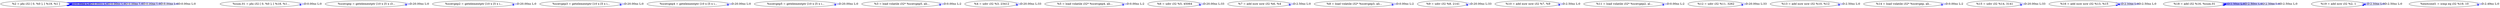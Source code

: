 digraph {
Node0x35972c0[label="  %2 = phi i32 [ 0, %0 ], [ %19, %1 ]"];
Node0x35972c0 -> Node0x35972c0[label="D:0.00ns L:0",color=blue];
Node0x35972c0 -> Node0x35972c0[label="D:0.00ns L:0",color=blue];
Node0x35972c0 -> Node0x35972c0[label="D:0.00ns L:0",color=blue];
Node0x35972c0 -> Node0x35972c0[label="D:0.00ns L:0",color=blue];
Node0x35972c0 -> Node0x35972c0[label="D:0.00ns L:0",color=blue];
Node0x35972c0 -> Node0x35972c0[label="D:0.00ns L:0",color=blue];
Node0x35972c0 -> Node0x35972c0[label="D:0.00ns L:0",color=blue];
Node0x3597400[label="  %sum.01 = phi i32 [ 0, %0 ], [ %18, %1..."];
Node0x3597400 -> Node0x3597400[label="D:0.00ns L:0",color=blue];
Node0x35974e0[label="  %scevgep = getelementptr [10 x [5 x i3..."];
Node0x35974e0 -> Node0x35974e0[label="D:20.00ns L:0",color=blue];
Node0x3597680[label="  %scevgep2 = getelementptr [10 x [5 x i..."];
Node0x3597680 -> Node0x3597680[label="D:20.00ns L:0",color=blue];
Node0x3597760[label="  %scevgep3 = getelementptr [10 x [5 x i..."];
Node0x3597760 -> Node0x3597760[label="D:20.00ns L:0",color=blue];
Node0x3597840[label="  %scevgep4 = getelementptr [10 x [5 x i..."];
Node0x3597840 -> Node0x3597840[label="D:20.00ns L:0",color=blue];
Node0x3597920[label="  %scevgep5 = getelementptr [10 x [5 x i..."];
Node0x3597920 -> Node0x3597920[label="D:20.00ns L:0",color=blue];
Node0x3598b40[label="  %3 = load volatile i32* %scevgep5, ali..."];
Node0x3598b40 -> Node0x3598b40[label="D:0.00ns L:2",color=blue];
Node0x3598c20[label="  %4 = udiv i32 %3, 23412"];
Node0x3598c20 -> Node0x3598c20[label="D:20.00ns L:33",color=blue];
Node0x3598d00[label="  %5 = load volatile i32* %scevgep4, ali..."];
Node0x3598d00 -> Node0x3598d00[label="D:0.00ns L:2",color=blue];
Node0x3598de0[label="  %6 = udiv i32 %5, 45064"];
Node0x3598de0 -> Node0x3598de0[label="D:20.00ns L:33",color=blue];
Node0x3598ec0[label="  %7 = add nuw nsw i32 %6, %4"];
Node0x3598ec0 -> Node0x3598ec0[label="D:2.50ns L:0",color=blue];
Node0x3598fa0[label="  %8 = load volatile i32* %scevgep3, ali..."];
Node0x3598fa0 -> Node0x3598fa0[label="D:0.00ns L:2",color=blue];
Node0x3599080[label="  %9 = udiv i32 %8, 2141"];
Node0x3599080 -> Node0x3599080[label="D:20.00ns L:33",color=blue];
Node0x3599160[label="  %10 = add nuw nsw i32 %7, %9"];
Node0x3599160 -> Node0x3599160[label="D:2.50ns L:0",color=blue];
Node0x3599240[label="  %11 = load volatile i32* %scevgep2, al..."];
Node0x3599240 -> Node0x3599240[label="D:0.00ns L:2",color=blue];
Node0x3599320[label="  %12 = udiv i32 %11, 3262"];
Node0x3599320 -> Node0x3599320[label="D:20.00ns L:33",color=blue];
Node0x3599400[label="  %13 = add nuw nsw i32 %10, %12"];
Node0x3599400 -> Node0x3599400[label="D:2.50ns L:0",color=blue];
Node0x35994e0[label="  %14 = load volatile i32* %scevgep, ali..."];
Node0x35994e0 -> Node0x35994e0[label="D:0.00ns L:2",color=blue];
Node0x35995c0[label="  %15 = udiv i32 %14, 3141"];
Node0x35995c0 -> Node0x35995c0[label="D:20.00ns L:33",color=blue];
Node0x35996a0[label="  %16 = add nuw nsw i32 %13, %15"];
Node0x35996a0 -> Node0x35996a0[label="D:2.50ns L:0",color=blue];
Node0x35996a0 -> Node0x35996a0[label="D:2.50ns L:0",color=blue];
Node0x3599860[label="  %18 = add i32 %16, %sum.01"];
Node0x3599860 -> Node0x3599860[label="D:2.50ns L:0",color=blue];
Node0x3599860 -> Node0x3599860[label="D:2.50ns L:0",color=blue];
Node0x3599860 -> Node0x3599860[label="D:2.50ns L:0",color=blue];
Node0x3599860 -> Node0x3599860[label="D:2.50ns L:0",color=blue];
Node0x3599940[label="  %19 = add nsw i32 %2, 1"];
Node0x3599940 -> Node0x3599940[label="D:2.50ns L:0",color=blue];
Node0x3599940 -> Node0x3599940[label="D:2.50ns L:0",color=blue];
Node0x3599a20[label="  %exitcond1 = icmp eq i32 %19, 10"];
Node0x3599a20 -> Node0x3599a20[label="D:2.49ns L:0",color=blue];
}
